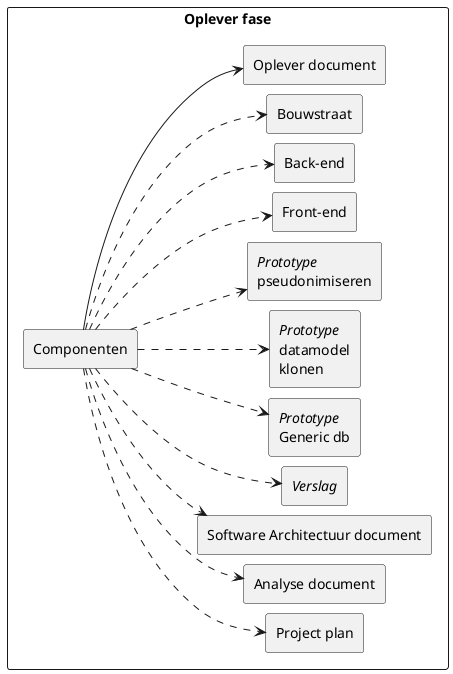 @startuml Baseline_4
left to right direction
skinparam packageStyle rectangle
skinparam nodesep 10

package "Oplever fase"{
    rectangle "Componenten"as 1
    rectangle "Project plan" as 1_plan
    rectangle "Analyse document" as 1_analyse
    rectangle "Software Architectuur document" as 1_sad
    1 -.> 1_plan
    1 -.> 1_analyse
    1 -.> 1_sad
    
    rectangle "<I>Verslag" as report
    rectangle "<I>Prototype \nGeneric db" as prototype0
    rectangle "<I>Prototype \ndatamodel\nklonen" as prototype1
    rectangle "<I>Prototype \npseudonimiseren" as prototype2
    1 -.> report
    1 -.> prototype0
    1 -.> prototype1
    1 -.> prototype2
    
    rectangle "Front-end" as frontend
    rectangle "Back-end" as backend
    rectangle "Bouwstraat" as pipeline
    1 -.> frontend
    1 -.> backend
    1 -.> pipeline
    
    rectangle "Oplever document" as transfer
    1 --> transfer
}
@enduml